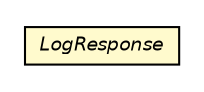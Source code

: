 #!/usr/local/bin/dot
#
# Class diagram 
# Generated by UMLGraph version R5_6 (http://www.umlgraph.org/)
#

digraph G {
	edge [fontname="Helvetica",fontsize=10,labelfontname="Helvetica",labelfontsize=10];
	node [fontname="Helvetica",fontsize=10,shape=plaintext];
	nodesep=0.25;
	ranksep=0.5;
	// net.ljcomputing.logging.annotation.LogResponse
	c102 [label=<<table title="net.ljcomputing.logging.annotation.LogResponse" border="0" cellborder="1" cellspacing="0" cellpadding="2" port="p" bgcolor="lemonChiffon" href="./LogResponse.html">
		<tr><td><table border="0" cellspacing="0" cellpadding="1">
<tr><td align="center" balign="center"><font face="Helvetica-Oblique"> LogResponse </font></td></tr>
		</table></td></tr>
		</table>>, URL="./LogResponse.html", fontname="Helvetica", fontcolor="black", fontsize=9.0];
}

